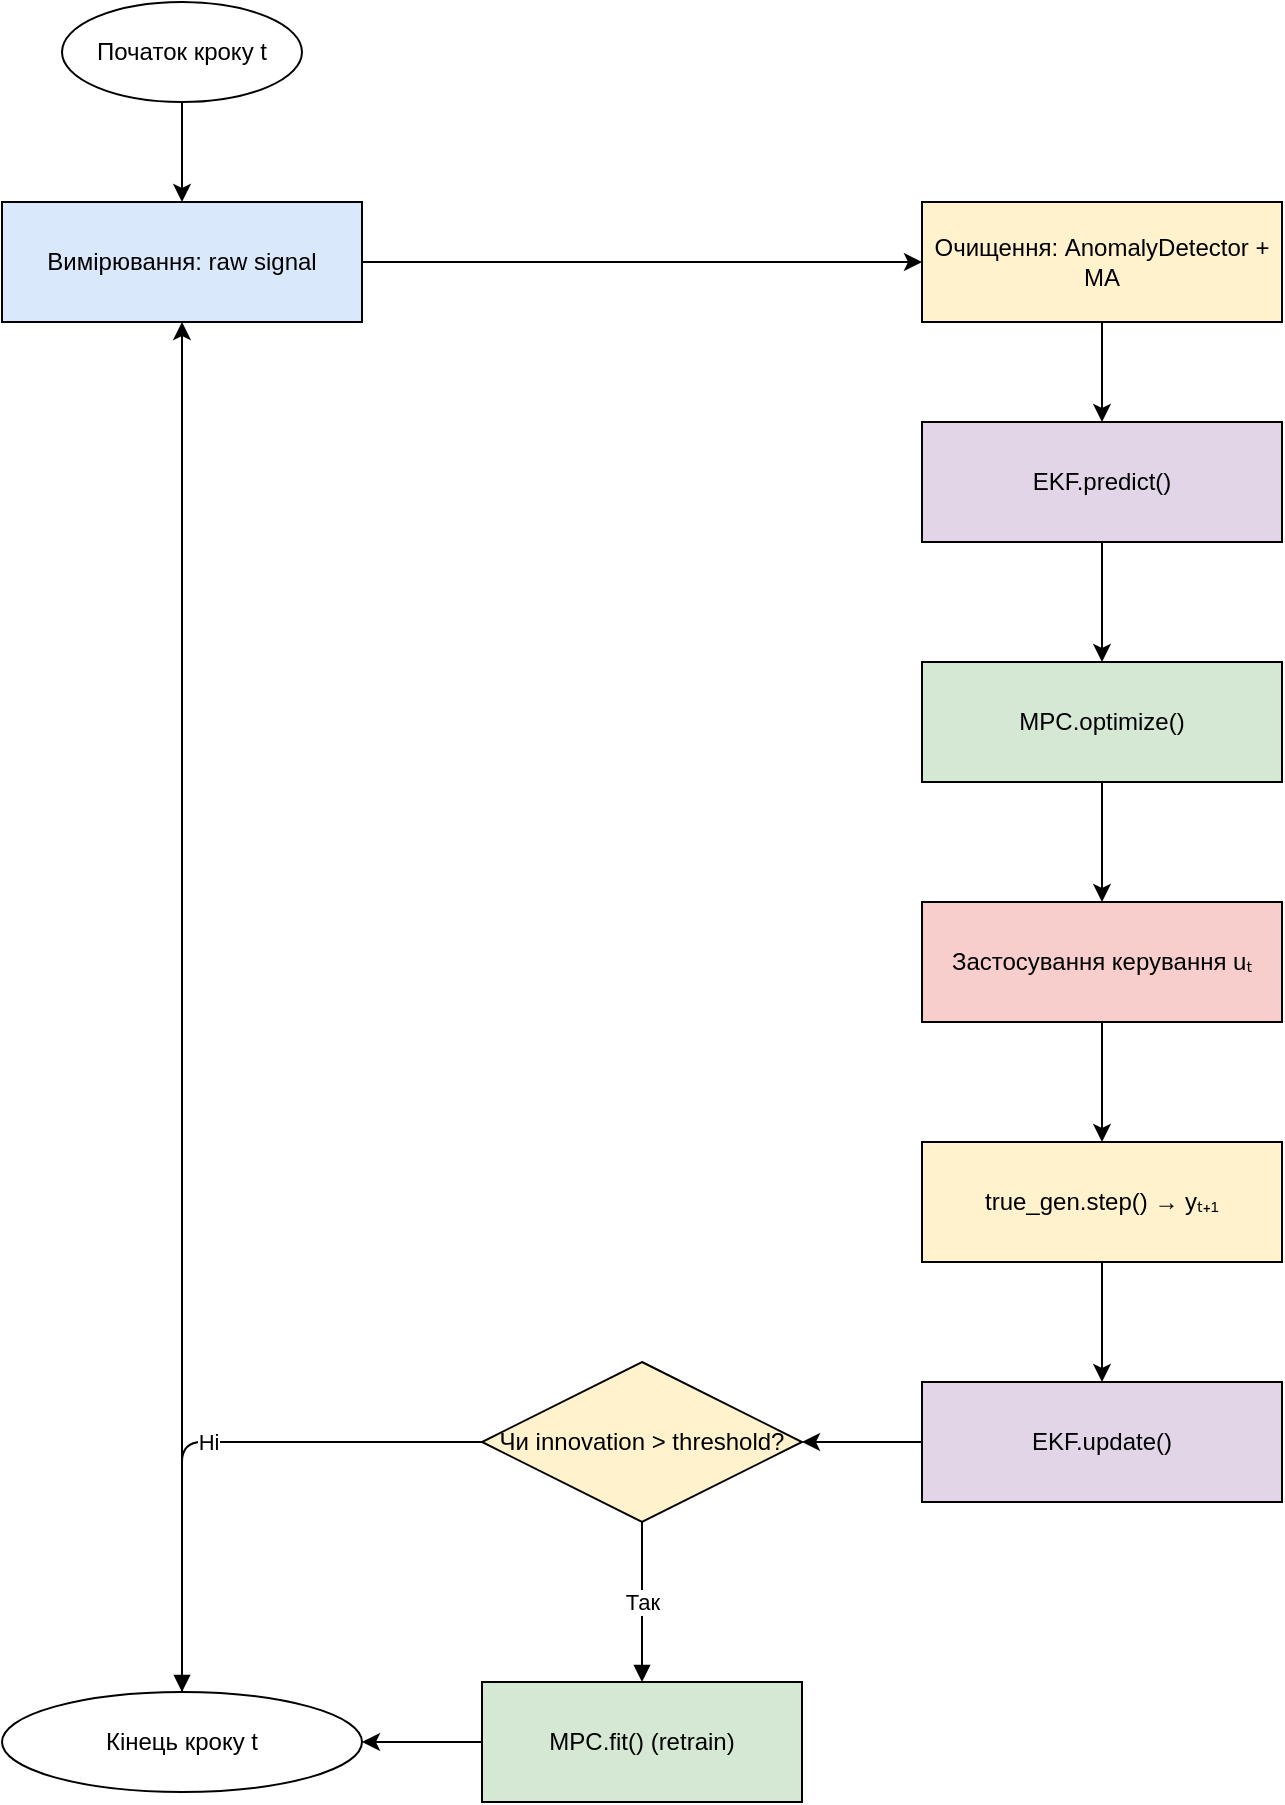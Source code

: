 <mxfile version="27.1.6">
  <diagram name="Simulation Loop" id="sim-loop">
    <mxGraphModel dx="1042" dy="527" grid="1" gridSize="10" guides="1" tooltips="1" connect="1" arrows="1" fold="1" page="1" pageScale="1" pageWidth="827" pageHeight="1169" math="0" shadow="0">
      <root>
        <mxCell id="0" />
        <mxCell id="1" parent="0" />
        <mxCell id="2" value="Початок кроку t" style="ellipse;whiteSpace=wrap;html=1;strokeColor=#000000;fillColor=#FFFFFF;" parent="1" vertex="1">
          <mxGeometry x="100" y="120" width="120" height="50" as="geometry" />
        </mxCell>
        <mxCell id="3" value="Вимірювання: raw signal" style="rounded=0;whiteSpace=wrap;html=1;strokeColor=#000000;fillColor=#DAE8FC;" parent="1" vertex="1">
          <mxGeometry x="70" y="220" width="180" height="60" as="geometry" />
        </mxCell>
        <mxCell id="4" value="Очищення: AnomalyDetector + MA" style="rounded=0;whiteSpace=wrap;html=1;strokeColor=#000000;fillColor=#FFF2CC;" parent="1" vertex="1">
          <mxGeometry x="530" y="220" width="180" height="60" as="geometry" />
        </mxCell>
        <mxCell id="5" value="EKF.predict()" style="rounded=0;whiteSpace=wrap;html=1;strokeColor=#000000;fillColor=#E1D5E7;" parent="1" vertex="1">
          <mxGeometry x="530" y="330" width="180" height="60" as="geometry" />
        </mxCell>
        <mxCell id="6" value="MPC.optimize()" style="rounded=0;whiteSpace=wrap;html=1;strokeColor=#000000;fillColor=#D5E8D4;" parent="1" vertex="1">
          <mxGeometry x="530" y="450" width="180" height="60" as="geometry" />
        </mxCell>
        <mxCell id="7" value="Застосування керування uₜ" style="rounded=0;whiteSpace=wrap;html=1;strokeColor=#000000;fillColor=#F8CECC;" parent="1" vertex="1">
          <mxGeometry x="530" y="570" width="180" height="60" as="geometry" />
        </mxCell>
        <mxCell id="8" value="true_gen.step() → yₜ₊₁" style="rounded=0;whiteSpace=wrap;html=1;strokeColor=#000000;fillColor=#FFF2CC;" parent="1" vertex="1">
          <mxGeometry x="530" y="690" width="180" height="60" as="geometry" />
        </mxCell>
        <mxCell id="9" value="EKF.update()" style="rounded=0;whiteSpace=wrap;html=1;strokeColor=#000000;fillColor=#E1D5E7;" parent="1" vertex="1">
          <mxGeometry x="530" y="810" width="180" height="60" as="geometry" />
        </mxCell>
        <mxCell id="10" value="Чи innovation &gt; threshold?" style="rhombus;whiteSpace=wrap;html=1;strokeColor=#000000;fillColor=#FFF2CC;" parent="1" vertex="1">
          <mxGeometry x="310" y="800" width="160" height="80" as="geometry" />
        </mxCell>
        <mxCell id="11" value="MPC.fit() (retrain)" style="rounded=0;whiteSpace=wrap;html=1;strokeColor=#000000;fillColor=#D5E8D4;" parent="1" vertex="1">
          <mxGeometry x="310" y="960" width="160" height="60" as="geometry" />
        </mxCell>
        <mxCell id="12" value="Кінець кроку t" style="ellipse;whiteSpace=wrap;html=1;strokeColor=#000000;fillColor=#FFFFFF;" parent="1" vertex="1">
          <mxGeometry x="70" y="965" width="180" height="50" as="geometry" />
        </mxCell>
        <mxCell id="e1" style="edgeStyle=orthogonalEdgeStyle;rounded=0;orthogonalLoop=1;html=1;" parent="1" source="2" target="3" edge="1">
          <mxGeometry relative="1" as="geometry" />
        </mxCell>
        <mxCell id="e2" style="edgeStyle=orthogonalEdgeStyle;rounded=0;orthogonalLoop=1;html=1;" parent="1" source="3" target="4" edge="1">
          <mxGeometry relative="1" as="geometry" />
        </mxCell>
        <mxCell id="e3" style="edgeStyle=orthogonalEdgeStyle;rounded=0;orthogonalLoop=1;html=1;" parent="1" source="4" target="5" edge="1">
          <mxGeometry relative="1" as="geometry" />
        </mxCell>
        <mxCell id="e4" style="edgeStyle=orthogonalEdgeStyle;rounded=0;orthogonalLoop=1;html=1;" parent="1" source="5" target="6" edge="1">
          <mxGeometry relative="1" as="geometry" />
        </mxCell>
        <mxCell id="e5" style="edgeStyle=orthogonalEdgeStyle;rounded=0;orthogonalLoop=1;html=1;" parent="1" source="6" target="7" edge="1">
          <mxGeometry relative="1" as="geometry" />
        </mxCell>
        <mxCell id="e6" style="edgeStyle=orthogonalEdgeStyle;rounded=0;orthogonalLoop=1;html=1;" parent="1" source="7" target="8" edge="1">
          <mxGeometry relative="1" as="geometry" />
        </mxCell>
        <mxCell id="e7" style="edgeStyle=orthogonalEdgeStyle;rounded=0;orthogonalLoop=1;html=1;" parent="1" source="8" target="9" edge="1">
          <mxGeometry relative="1" as="geometry" />
        </mxCell>
        <mxCell id="e8" style="edgeStyle=elbowEdgeStyle;rounded=0;orthogonalLoop=1;html=1;" parent="1" source="9" target="10" edge="1">
          <mxGeometry relative="1" as="geometry" />
        </mxCell>
        <mxCell id="e9" value="Так" style="edgeStyle=orthogonalEdgeStyle;endArrow=block;html=1;" parent="1" source="10" target="11" edge="1">
          <mxGeometry relative="1" as="geometry" />
        </mxCell>
        <mxCell id="e10" value="Ні" style="edgeStyle=orthogonalEdgeStyle;endArrow=block;html=1;" parent="1" source="10" target="12" edge="1">
          <mxGeometry relative="1" as="geometry">
            <mxPoint x="330" y="900" as="targetPoint" />
          </mxGeometry>
        </mxCell>
        <mxCell id="e11" style="edgeStyle=orthogonalEdgeStyle;rounded=0;orthogonalLoop=1;html=1;" parent="1" source="11" target="12" edge="1">
          <mxGeometry relative="1" as="geometry" />
        </mxCell>
        <mxCell id="e12" style="edgeStyle=orthogonalEdgeStyle;rounded=0;orthogonalLoop=1;html=1;" parent="1" source="12" target="3" edge="1">
          <mxGeometry relative="1" as="geometry" />
        </mxCell>
      </root>
    </mxGraphModel>
  </diagram>
</mxfile>
